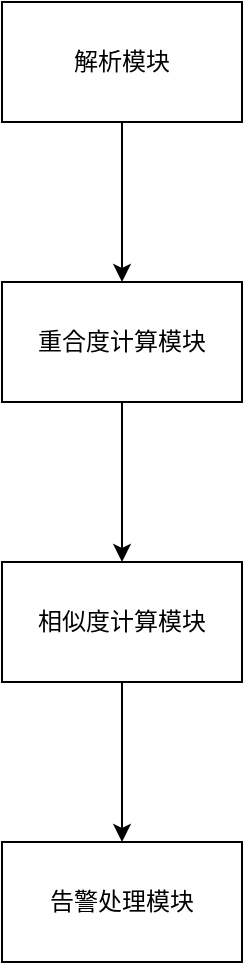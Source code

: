 <mxfile version="21.0.6" type="github">
  <diagram name="第 1 页" id="i25pyD8ZsRbbuRKxXFVC">
    <mxGraphModel dx="1434" dy="708" grid="1" gridSize="10" guides="1" tooltips="1" connect="1" arrows="1" fold="1" page="1" pageScale="1" pageWidth="827" pageHeight="1169" math="0" shadow="0">
      <root>
        <mxCell id="0" />
        <mxCell id="1" parent="0" />
        <mxCell id="y-yW4iQ_0nypHXhwV-ZQ-6" value="" style="edgeStyle=orthogonalEdgeStyle;rounded=0;orthogonalLoop=1;jettySize=auto;html=1;" edge="1" parent="1" source="y-yW4iQ_0nypHXhwV-ZQ-4" target="y-yW4iQ_0nypHXhwV-ZQ-5">
          <mxGeometry relative="1" as="geometry" />
        </mxCell>
        <mxCell id="y-yW4iQ_0nypHXhwV-ZQ-4" value="解析模块" style="rounded=0;whiteSpace=wrap;html=1;" vertex="1" parent="1">
          <mxGeometry x="370" y="100" width="120" height="60" as="geometry" />
        </mxCell>
        <mxCell id="y-yW4iQ_0nypHXhwV-ZQ-8" value="" style="edgeStyle=orthogonalEdgeStyle;rounded=0;orthogonalLoop=1;jettySize=auto;html=1;" edge="1" parent="1" source="y-yW4iQ_0nypHXhwV-ZQ-5" target="y-yW4iQ_0nypHXhwV-ZQ-7">
          <mxGeometry relative="1" as="geometry" />
        </mxCell>
        <mxCell id="y-yW4iQ_0nypHXhwV-ZQ-5" value="重合度计算模块" style="rounded=0;whiteSpace=wrap;html=1;" vertex="1" parent="1">
          <mxGeometry x="370" y="240" width="120" height="60" as="geometry" />
        </mxCell>
        <mxCell id="y-yW4iQ_0nypHXhwV-ZQ-10" value="" style="edgeStyle=orthogonalEdgeStyle;rounded=0;orthogonalLoop=1;jettySize=auto;html=1;" edge="1" parent="1" source="y-yW4iQ_0nypHXhwV-ZQ-7" target="y-yW4iQ_0nypHXhwV-ZQ-9">
          <mxGeometry relative="1" as="geometry" />
        </mxCell>
        <mxCell id="y-yW4iQ_0nypHXhwV-ZQ-7" value="相似度计算模块" style="rounded=0;whiteSpace=wrap;html=1;" vertex="1" parent="1">
          <mxGeometry x="370" y="380" width="120" height="60" as="geometry" />
        </mxCell>
        <mxCell id="y-yW4iQ_0nypHXhwV-ZQ-9" value="告警处理模块" style="rounded=0;whiteSpace=wrap;html=1;" vertex="1" parent="1">
          <mxGeometry x="370" y="520" width="120" height="60" as="geometry" />
        </mxCell>
      </root>
    </mxGraphModel>
  </diagram>
</mxfile>
